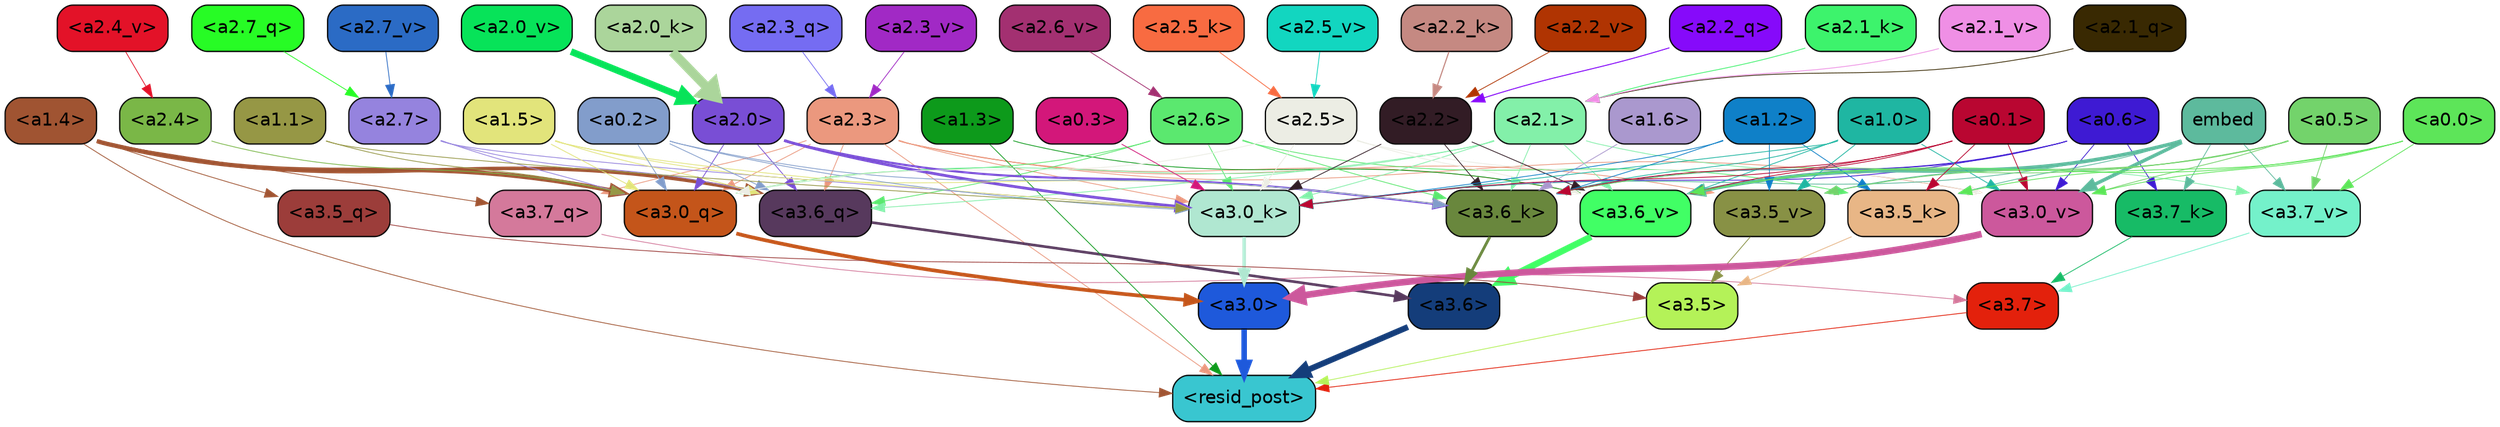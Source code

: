 strict digraph "" {
	graph [bgcolor=transparent,
		layout=dot,
		overlap=false,
		splines=true
	];
	"<a3.7>"	[color=black,
		fillcolor="#e3210c",
		fontname=Helvetica,
		shape=box,
		style="filled, rounded"];
	"<resid_post>"	[color=black,
		fillcolor="#39c6d0",
		fontname=Helvetica,
		shape=box,
		style="filled, rounded"];
	"<a3.7>" -> "<resid_post>"	[color="#e3210c",
		penwidth=0.6239100098609924];
	"<a3.6>"	[color=black,
		fillcolor="#143d7a",
		fontname=Helvetica,
		shape=box,
		style="filled, rounded"];
	"<a3.6>" -> "<resid_post>"	[color="#143d7a",
		penwidth=4.569062113761902];
	"<a3.5>"	[color=black,
		fillcolor="#b4f258",
		fontname=Helvetica,
		shape=box,
		style="filled, rounded"];
	"<a3.5>" -> "<resid_post>"	[color="#b4f258",
		penwidth=0.6];
	"<a3.0>"	[color=black,
		fillcolor="#1e59db",
		fontname=Helvetica,
		shape=box,
		style="filled, rounded"];
	"<a3.0>" -> "<resid_post>"	[color="#1e59db",
		penwidth=4.283544182777405];
	"<a2.3>"	[color=black,
		fillcolor="#eb987e",
		fontname=Helvetica,
		shape=box,
		style="filled, rounded"];
	"<a2.3>" -> "<resid_post>"	[color="#eb987e",
		penwidth=0.6];
	"<a3.7_q>"	[color=black,
		fillcolor="#d4799b",
		fontname=Helvetica,
		shape=box,
		style="filled, rounded"];
	"<a2.3>" -> "<a3.7_q>"	[color="#eb987e",
		penwidth=0.6];
	"<a3.6_q>"	[color=black,
		fillcolor="#57395d",
		fontname=Helvetica,
		shape=box,
		style="filled, rounded"];
	"<a2.3>" -> "<a3.6_q>"	[color="#eb987e",
		penwidth=0.6];
	"<a3.0_q>"	[color=black,
		fillcolor="#c4551a",
		fontname=Helvetica,
		shape=box,
		style="filled, rounded"];
	"<a2.3>" -> "<a3.0_q>"	[color="#eb987e",
		penwidth=0.6];
	"<a3.0_k>"	[color=black,
		fillcolor="#b0e7d1",
		fontname=Helvetica,
		shape=box,
		style="filled, rounded"];
	"<a2.3>" -> "<a3.0_k>"	[color="#eb987e",
		penwidth=0.6];
	"<a3.6_v>"	[color=black,
		fillcolor="#41ff65",
		fontname=Helvetica,
		shape=box,
		style="filled, rounded"];
	"<a2.3>" -> "<a3.6_v>"	[color="#eb987e",
		penwidth=0.6];
	"<a3.5_v>"	[color=black,
		fillcolor="#889145",
		fontname=Helvetica,
		shape=box,
		style="filled, rounded"];
	"<a2.3>" -> "<a3.5_v>"	[color="#eb987e",
		penwidth=0.6];
	"<a3.0_v>"	[color=black,
		fillcolor="#cc589c",
		fontname=Helvetica,
		shape=box,
		style="filled, rounded"];
	"<a2.3>" -> "<a3.0_v>"	[color="#eb987e",
		penwidth=0.6];
	"<a1.4>"	[color=black,
		fillcolor="#a05432",
		fontname=Helvetica,
		shape=box,
		style="filled, rounded"];
	"<a1.4>" -> "<resid_post>"	[color="#a05432",
		penwidth=0.6];
	"<a1.4>" -> "<a3.7_q>"	[color="#a05432",
		penwidth=0.6];
	"<a1.4>" -> "<a3.6_q>"	[color="#a05432",
		penwidth=2.7934007048606873];
	"<a3.5_q>"	[color=black,
		fillcolor="#9c3d3a",
		fontname=Helvetica,
		shape=box,
		style="filled, rounded"];
	"<a1.4>" -> "<a3.5_q>"	[color="#a05432",
		penwidth=0.6];
	"<a1.4>" -> "<a3.0_q>"	[color="#a05432",
		penwidth=3.340754985809326];
	"<a1.3>"	[color=black,
		fillcolor="#0d9a1b",
		fontname=Helvetica,
		shape=box,
		style="filled, rounded"];
	"<a1.3>" -> "<resid_post>"	[color="#0d9a1b",
		penwidth=0.6];
	"<a1.3>" -> "<a3.6_v>"	[color="#0d9a1b",
		penwidth=0.6];
	"<a3.7_q>" -> "<a3.7>"	[color="#d4799b",
		penwidth=0.6];
	"<a3.6_q>" -> "<a3.6>"	[color="#57395d",
		penwidth=2.0347584784030914];
	"<a3.5_q>" -> "<a3.5>"	[color="#9c3d3a",
		penwidth=0.6];
	"<a3.0_q>" -> "<a3.0>"	[color="#c4551a",
		penwidth=2.8635367155075073];
	"<a3.7_k>"	[color=black,
		fillcolor="#17bb66",
		fontname=Helvetica,
		shape=box,
		style="filled, rounded"];
	"<a3.7_k>" -> "<a3.7>"	[color="#17bb66",
		penwidth=0.6];
	"<a3.6_k>"	[color=black,
		fillcolor="#69873d",
		fontname=Helvetica,
		shape=box,
		style="filled, rounded"];
	"<a3.6_k>" -> "<a3.6>"	[color="#69873d",
		penwidth=2.1760786175727844];
	"<a3.5_k>"	[color=black,
		fillcolor="#e8b686",
		fontname=Helvetica,
		shape=box,
		style="filled, rounded"];
	"<a3.5_k>" -> "<a3.5>"	[color="#e8b686",
		penwidth=0.6];
	"<a3.0_k>" -> "<a3.0>"	[color="#b0e7d1",
		penwidth=2.632905662059784];
	"<a3.7_v>"	[color=black,
		fillcolor="#74f1ca",
		fontname=Helvetica,
		shape=box,
		style="filled, rounded"];
	"<a3.7_v>" -> "<a3.7>"	[color="#74f1ca",
		penwidth=0.6];
	"<a3.6_v>" -> "<a3.6>"	[color="#41ff65",
		penwidth=4.981305837631226];
	"<a3.5_v>" -> "<a3.5>"	[color="#889145",
		penwidth=0.6];
	"<a3.0_v>" -> "<a3.0>"	[color="#cc589c",
		penwidth=5.168330669403076];
	"<a2.7>"	[color=black,
		fillcolor="#9583de",
		fontname=Helvetica,
		shape=box,
		style="filled, rounded"];
	"<a2.7>" -> "<a3.6_q>"	[color="#9583de",
		penwidth=0.6];
	"<a2.7>" -> "<a3.0_q>"	[color="#9583de",
		penwidth=0.6];
	"<a2.7>" -> "<a3.0_k>"	[color="#9583de",
		penwidth=0.6];
	"<a2.6>"	[color=black,
		fillcolor="#5be86f",
		fontname=Helvetica,
		shape=box,
		style="filled, rounded"];
	"<a2.6>" -> "<a3.6_q>"	[color="#5be86f",
		penwidth=0.6];
	"<a2.6>" -> "<a3.0_q>"	[color="#5be86f",
		penwidth=0.6];
	"<a2.6>" -> "<a3.6_k>"	[color="#5be86f",
		penwidth=0.6];
	"<a2.6>" -> "<a3.5_k>"	[color="#5be86f",
		penwidth=0.6];
	"<a2.6>" -> "<a3.0_k>"	[color="#5be86f",
		penwidth=0.6];
	"<a2.1>"	[color=black,
		fillcolor="#83f0a9",
		fontname=Helvetica,
		shape=box,
		style="filled, rounded"];
	"<a2.1>" -> "<a3.6_q>"	[color="#83f0a9",
		penwidth=0.6];
	"<a2.1>" -> "<a3.0_q>"	[color="#83f0a9",
		penwidth=0.6];
	"<a2.1>" -> "<a3.6_k>"	[color="#83f0a9",
		penwidth=0.6];
	"<a2.1>" -> "<a3.0_k>"	[color="#83f0a9",
		penwidth=0.6];
	"<a2.1>" -> "<a3.7_v>"	[color="#83f0a9",
		penwidth=0.6];
	"<a2.1>" -> "<a3.6_v>"	[color="#83f0a9",
		penwidth=0.6];
	"<a2.0>"	[color=black,
		fillcolor="#794ed5",
		fontname=Helvetica,
		shape=box,
		style="filled, rounded"];
	"<a2.0>" -> "<a3.6_q>"	[color="#794ed5",
		penwidth=0.6];
	"<a2.0>" -> "<a3.0_q>"	[color="#794ed5",
		penwidth=0.6];
	"<a2.0>" -> "<a3.6_k>"	[color="#794ed5",
		penwidth=1.6382827460765839];
	"<a2.0>" -> "<a3.0_k>"	[color="#794ed5",
		penwidth=2.161143198609352];
	"<a1.5>"	[color=black,
		fillcolor="#e2e47b",
		fontname=Helvetica,
		shape=box,
		style="filled, rounded"];
	"<a1.5>" -> "<a3.6_q>"	[color="#e2e47b",
		penwidth=0.6];
	"<a1.5>" -> "<a3.0_q>"	[color="#e2e47b",
		penwidth=0.6];
	"<a1.5>" -> "<a3.6_k>"	[color="#e2e47b",
		penwidth=0.6];
	"<a1.5>" -> "<a3.0_k>"	[color="#e2e47b",
		penwidth=0.6];
	"<a0.2>"	[color=black,
		fillcolor="#829dcb",
		fontname=Helvetica,
		shape=box,
		style="filled, rounded"];
	"<a0.2>" -> "<a3.6_q>"	[color="#829dcb",
		penwidth=0.6];
	"<a0.2>" -> "<a3.0_q>"	[color="#829dcb",
		penwidth=0.6];
	"<a0.2>" -> "<a3.6_k>"	[color="#829dcb",
		penwidth=0.6];
	"<a0.2>" -> "<a3.0_k>"	[color="#829dcb",
		penwidth=0.6];
	"<a2.5>"	[color=black,
		fillcolor="#ecede4",
		fontname=Helvetica,
		shape=box,
		style="filled, rounded"];
	"<a2.5>" -> "<a3.0_q>"	[color="#ecede4",
		penwidth=0.6];
	"<a2.5>" -> "<a3.0_k>"	[color="#ecede4",
		penwidth=0.6];
	"<a2.5>" -> "<a3.6_v>"	[color="#ecede4",
		penwidth=0.6];
	"<a2.5>" -> "<a3.0_v>"	[color="#ecede4",
		penwidth=0.6];
	"<a2.4>"	[color=black,
		fillcolor="#7ab747",
		fontname=Helvetica,
		shape=box,
		style="filled, rounded"];
	"<a2.4>" -> "<a3.0_q>"	[color="#7ab747",
		penwidth=0.6];
	"<a1.1>"	[color=black,
		fillcolor="#969745",
		fontname=Helvetica,
		shape=box,
		style="filled, rounded"];
	"<a1.1>" -> "<a3.0_q>"	[color="#969745",
		penwidth=0.6];
	"<a1.1>" -> "<a3.0_k>"	[color="#969745",
		penwidth=0.6];
	"<a0.6>"	[color=black,
		fillcolor="#3e1ad3",
		fontname=Helvetica,
		shape=box,
		style="filled, rounded"];
	"<a0.6>" -> "<a3.7_k>"	[color="#3e1ad3",
		penwidth=0.6];
	"<a0.6>" -> "<a3.6_k>"	[color="#3e1ad3",
		penwidth=0.6];
	"<a0.6>" -> "<a3.0_k>"	[color="#3e1ad3",
		penwidth=0.6];
	"<a0.6>" -> "<a3.6_v>"	[color="#3e1ad3",
		penwidth=0.6];
	"<a0.6>" -> "<a3.0_v>"	[color="#3e1ad3",
		penwidth=0.6];
	embed	[color=black,
		fillcolor="#5dba9d",
		fontname=Helvetica,
		shape=box,
		style="filled, rounded"];
	embed -> "<a3.7_k>"	[color="#5dba9d",
		penwidth=0.6];
	embed -> "<a3.6_k>"	[color="#5dba9d",
		penwidth=0.6];
	embed -> "<a3.5_k>"	[color="#5dba9d",
		penwidth=0.6];
	embed -> "<a3.0_k>"	[color="#5dba9d",
		penwidth=0.6];
	embed -> "<a3.7_v>"	[color="#5dba9d",
		penwidth=0.6];
	embed -> "<a3.6_v>"	[color="#5dba9d",
		penwidth=2.7825746536254883];
	embed -> "<a3.5_v>"	[color="#5dba9d",
		penwidth=0.6];
	embed -> "<a3.0_v>"	[color="#5dba9d",
		penwidth=2.6950180530548096];
	"<a2.2>"	[color=black,
		fillcolor="#321c25",
		fontname=Helvetica,
		shape=box,
		style="filled, rounded"];
	"<a2.2>" -> "<a3.6_k>"	[color="#321c25",
		penwidth=0.6];
	"<a2.2>" -> "<a3.0_k>"	[color="#321c25",
		penwidth=0.6];
	"<a2.2>" -> "<a3.6_v>"	[color="#321c25",
		penwidth=0.6];
	"<a1.6>"	[color=black,
		fillcolor="#aa98ce",
		fontname=Helvetica,
		shape=box,
		style="filled, rounded"];
	"<a1.6>" -> "<a3.6_k>"	[color="#aa98ce",
		penwidth=0.6];
	"<a1.2>"	[color=black,
		fillcolor="#0f80c8",
		fontname=Helvetica,
		shape=box,
		style="filled, rounded"];
	"<a1.2>" -> "<a3.6_k>"	[color="#0f80c8",
		penwidth=0.6];
	"<a1.2>" -> "<a3.5_k>"	[color="#0f80c8",
		penwidth=0.6];
	"<a1.2>" -> "<a3.0_k>"	[color="#0f80c8",
		penwidth=0.6];
	"<a1.2>" -> "<a3.5_v>"	[color="#0f80c8",
		penwidth=0.6];
	"<a1.0>"	[color=black,
		fillcolor="#1fb6a2",
		fontname=Helvetica,
		shape=box,
		style="filled, rounded"];
	"<a1.0>" -> "<a3.6_k>"	[color="#1fb6a2",
		penwidth=0.6];
	"<a1.0>" -> "<a3.0_k>"	[color="#1fb6a2",
		penwidth=0.6];
	"<a1.0>" -> "<a3.6_v>"	[color="#1fb6a2",
		penwidth=0.6];
	"<a1.0>" -> "<a3.5_v>"	[color="#1fb6a2",
		penwidth=0.6];
	"<a1.0>" -> "<a3.0_v>"	[color="#1fb6a2",
		penwidth=0.6];
	"<a0.5>"	[color=black,
		fillcolor="#73d36b",
		fontname=Helvetica,
		shape=box,
		style="filled, rounded"];
	"<a0.5>" -> "<a3.6_k>"	[color="#73d36b",
		penwidth=0.6];
	"<a0.5>" -> "<a3.7_v>"	[color="#73d36b",
		penwidth=0.6];
	"<a0.5>" -> "<a3.6_v>"	[color="#73d36b",
		penwidth=0.6];
	"<a0.5>" -> "<a3.5_v>"	[color="#73d36b",
		penwidth=0.6];
	"<a0.5>" -> "<a3.0_v>"	[color="#73d36b",
		penwidth=0.6];
	"<a0.1>"	[color=black,
		fillcolor="#b90631",
		fontname=Helvetica,
		shape=box,
		style="filled, rounded"];
	"<a0.1>" -> "<a3.6_k>"	[color="#b90631",
		penwidth=0.6];
	"<a0.1>" -> "<a3.5_k>"	[color="#b90631",
		penwidth=0.6];
	"<a0.1>" -> "<a3.0_k>"	[color="#b90631",
		penwidth=0.6];
	"<a0.1>" -> "<a3.6_v>"	[color="#b90631",
		penwidth=0.6];
	"<a0.1>" -> "<a3.0_v>"	[color="#b90631",
		penwidth=0.6];
	"<a0.0>"	[color=black,
		fillcolor="#5de559",
		fontname=Helvetica,
		shape=box,
		style="filled, rounded"];
	"<a0.0>" -> "<a3.5_k>"	[color="#5de559",
		penwidth=0.6];
	"<a0.0>" -> "<a3.7_v>"	[color="#5de559",
		penwidth=0.6];
	"<a0.0>" -> "<a3.6_v>"	[color="#5de559",
		penwidth=0.6];
	"<a0.0>" -> "<a3.0_v>"	[color="#5de559",
		penwidth=0.6];
	"<a0.3>"	[color=black,
		fillcolor="#d3177a",
		fontname=Helvetica,
		shape=box,
		style="filled, rounded"];
	"<a0.3>" -> "<a3.0_k>"	[color="#d3177a",
		penwidth=0.6];
	"<a2.7_q>"	[color=black,
		fillcolor="#27fc25",
		fontname=Helvetica,
		shape=box,
		style="filled, rounded"];
	"<a2.7_q>" -> "<a2.7>"	[color="#27fc25",
		penwidth=0.6];
	"<a2.3_q>"	[color=black,
		fillcolor="#756cf2",
		fontname=Helvetica,
		shape=box,
		style="filled, rounded"];
	"<a2.3_q>" -> "<a2.3>"	[color="#756cf2",
		penwidth=0.6];
	"<a2.2_q>"	[color=black,
		fillcolor="#860afa",
		fontname=Helvetica,
		shape=box,
		style="filled, rounded"];
	"<a2.2_q>" -> "<a2.2>"	[color="#860afa",
		penwidth=0.7553567886352539];
	"<a2.1_q>"	[color=black,
		fillcolor="#392902",
		fontname=Helvetica,
		shape=box,
		style="filled, rounded"];
	"<a2.1_q>" -> "<a2.1>"	[color="#392902",
		penwidth=0.6];
	"<a2.5_k>"	[color=black,
		fillcolor="#f86b41",
		fontname=Helvetica,
		shape=box,
		style="filled, rounded"];
	"<a2.5_k>" -> "<a2.5>"	[color="#f86b41",
		penwidth=0.6];
	"<a2.2_k>"	[color=black,
		fillcolor="#c58982",
		fontname=Helvetica,
		shape=box,
		style="filled, rounded"];
	"<a2.2_k>" -> "<a2.2>"	[color="#c58982",
		penwidth=0.8854708671569824];
	"<a2.1_k>"	[color=black,
		fillcolor="#3df36c",
		fontname=Helvetica,
		shape=box,
		style="filled, rounded"];
	"<a2.1_k>" -> "<a2.1>"	[color="#3df36c",
		penwidth=0.6];
	"<a2.0_k>"	[color=black,
		fillcolor="#abd59b",
		fontname=Helvetica,
		shape=box,
		style="filled, rounded"];
	"<a2.0_k>" -> "<a2.0>"	[color="#abd59b",
		penwidth=7.231504917144775];
	"<a2.7_v>"	[color=black,
		fillcolor="#2b6bc5",
		fontname=Helvetica,
		shape=box,
		style="filled, rounded"];
	"<a2.7_v>" -> "<a2.7>"	[color="#2b6bc5",
		penwidth=0.6];
	"<a2.6_v>"	[color=black,
		fillcolor="#a33071",
		fontname=Helvetica,
		shape=box,
		style="filled, rounded"];
	"<a2.6_v>" -> "<a2.6>"	[color="#a33071",
		penwidth=0.6];
	"<a2.5_v>"	[color=black,
		fillcolor="#12d6c0",
		fontname=Helvetica,
		shape=box,
		style="filled, rounded"];
	"<a2.5_v>" -> "<a2.5>"	[color="#12d6c0",
		penwidth=0.6];
	"<a2.4_v>"	[color=black,
		fillcolor="#e31228",
		fontname=Helvetica,
		shape=box,
		style="filled, rounded"];
	"<a2.4_v>" -> "<a2.4>"	[color="#e31228",
		penwidth=0.6];
	"<a2.3_v>"	[color=black,
		fillcolor="#a129c5",
		fontname=Helvetica,
		shape=box,
		style="filled, rounded"];
	"<a2.3_v>" -> "<a2.3>"	[color="#a129c5",
		penwidth=0.6];
	"<a2.2_v>"	[color=black,
		fillcolor="#b03402",
		fontname=Helvetica,
		shape=box,
		style="filled, rounded"];
	"<a2.2_v>" -> "<a2.2>"	[color="#b03402",
		penwidth=0.6];
	"<a2.1_v>"	[color=black,
		fillcolor="#ef8fe5",
		fontname=Helvetica,
		shape=box,
		style="filled, rounded"];
	"<a2.1_v>" -> "<a2.1>"	[color="#ef8fe5",
		penwidth=0.6];
	"<a2.0_v>"	[color=black,
		fillcolor="#07e359",
		fontname=Helvetica,
		shape=box,
		style="filled, rounded"];
	"<a2.0_v>" -> "<a2.0>"	[color="#07e359",
		penwidth=5.231471925973892];
}
